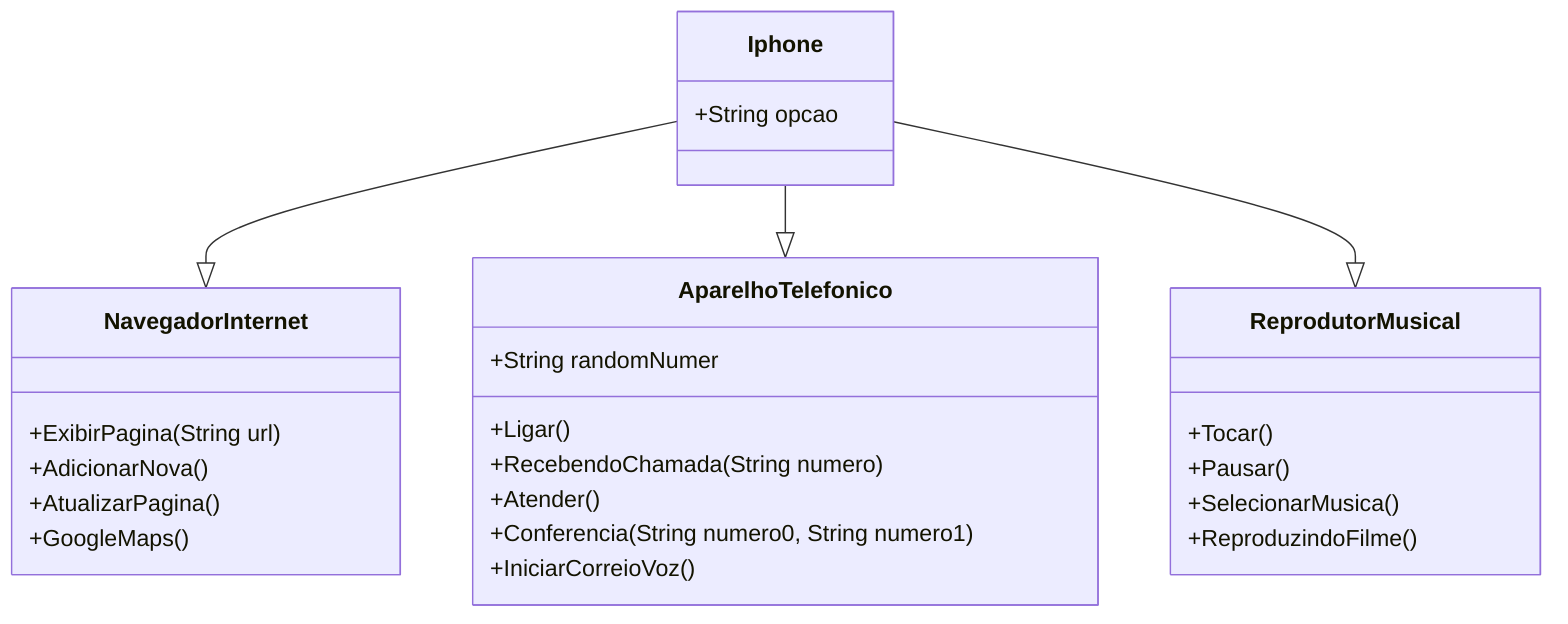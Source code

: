 classDiagram
    Iphone --|> NavegadorInternet
    Iphone --|> AparelhoTelefonico
    Iphone --|> ReprodutorMusical
    Iphone : +String opcao
    class AparelhoTelefonico{
      +String randomNumer
      +Ligar()
      +RecebendoChamada(String numero)
      +Atender()
      +Conferencia(String numero0, String numero1)
      +IniciarCorreioVoz()
    }
    class NavegadorInternet{
      +ExibirPagina(String url)
      +AdicionarNova()
      +AtualizarPagina()
      +GoogleMaps()
    }
    class ReprodutorMusical{
      +Tocar()
      +Pausar()
      +SelecionarMusica()
      +ReproduzindoFilme()
    }
